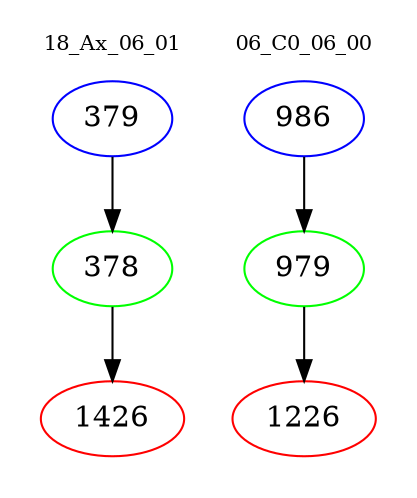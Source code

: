 digraph{
subgraph cluster_0 {
color = white
label = "18_Ax_06_01";
fontsize=10;
T0_379 [label="379", color="blue"]
T0_379 -> T0_378 [color="black"]
T0_378 [label="378", color="green"]
T0_378 -> T0_1426 [color="black"]
T0_1426 [label="1426", color="red"]
}
subgraph cluster_1 {
color = white
label = "06_C0_06_00";
fontsize=10;
T1_986 [label="986", color="blue"]
T1_986 -> T1_979 [color="black"]
T1_979 [label="979", color="green"]
T1_979 -> T1_1226 [color="black"]
T1_1226 [label="1226", color="red"]
}
}
